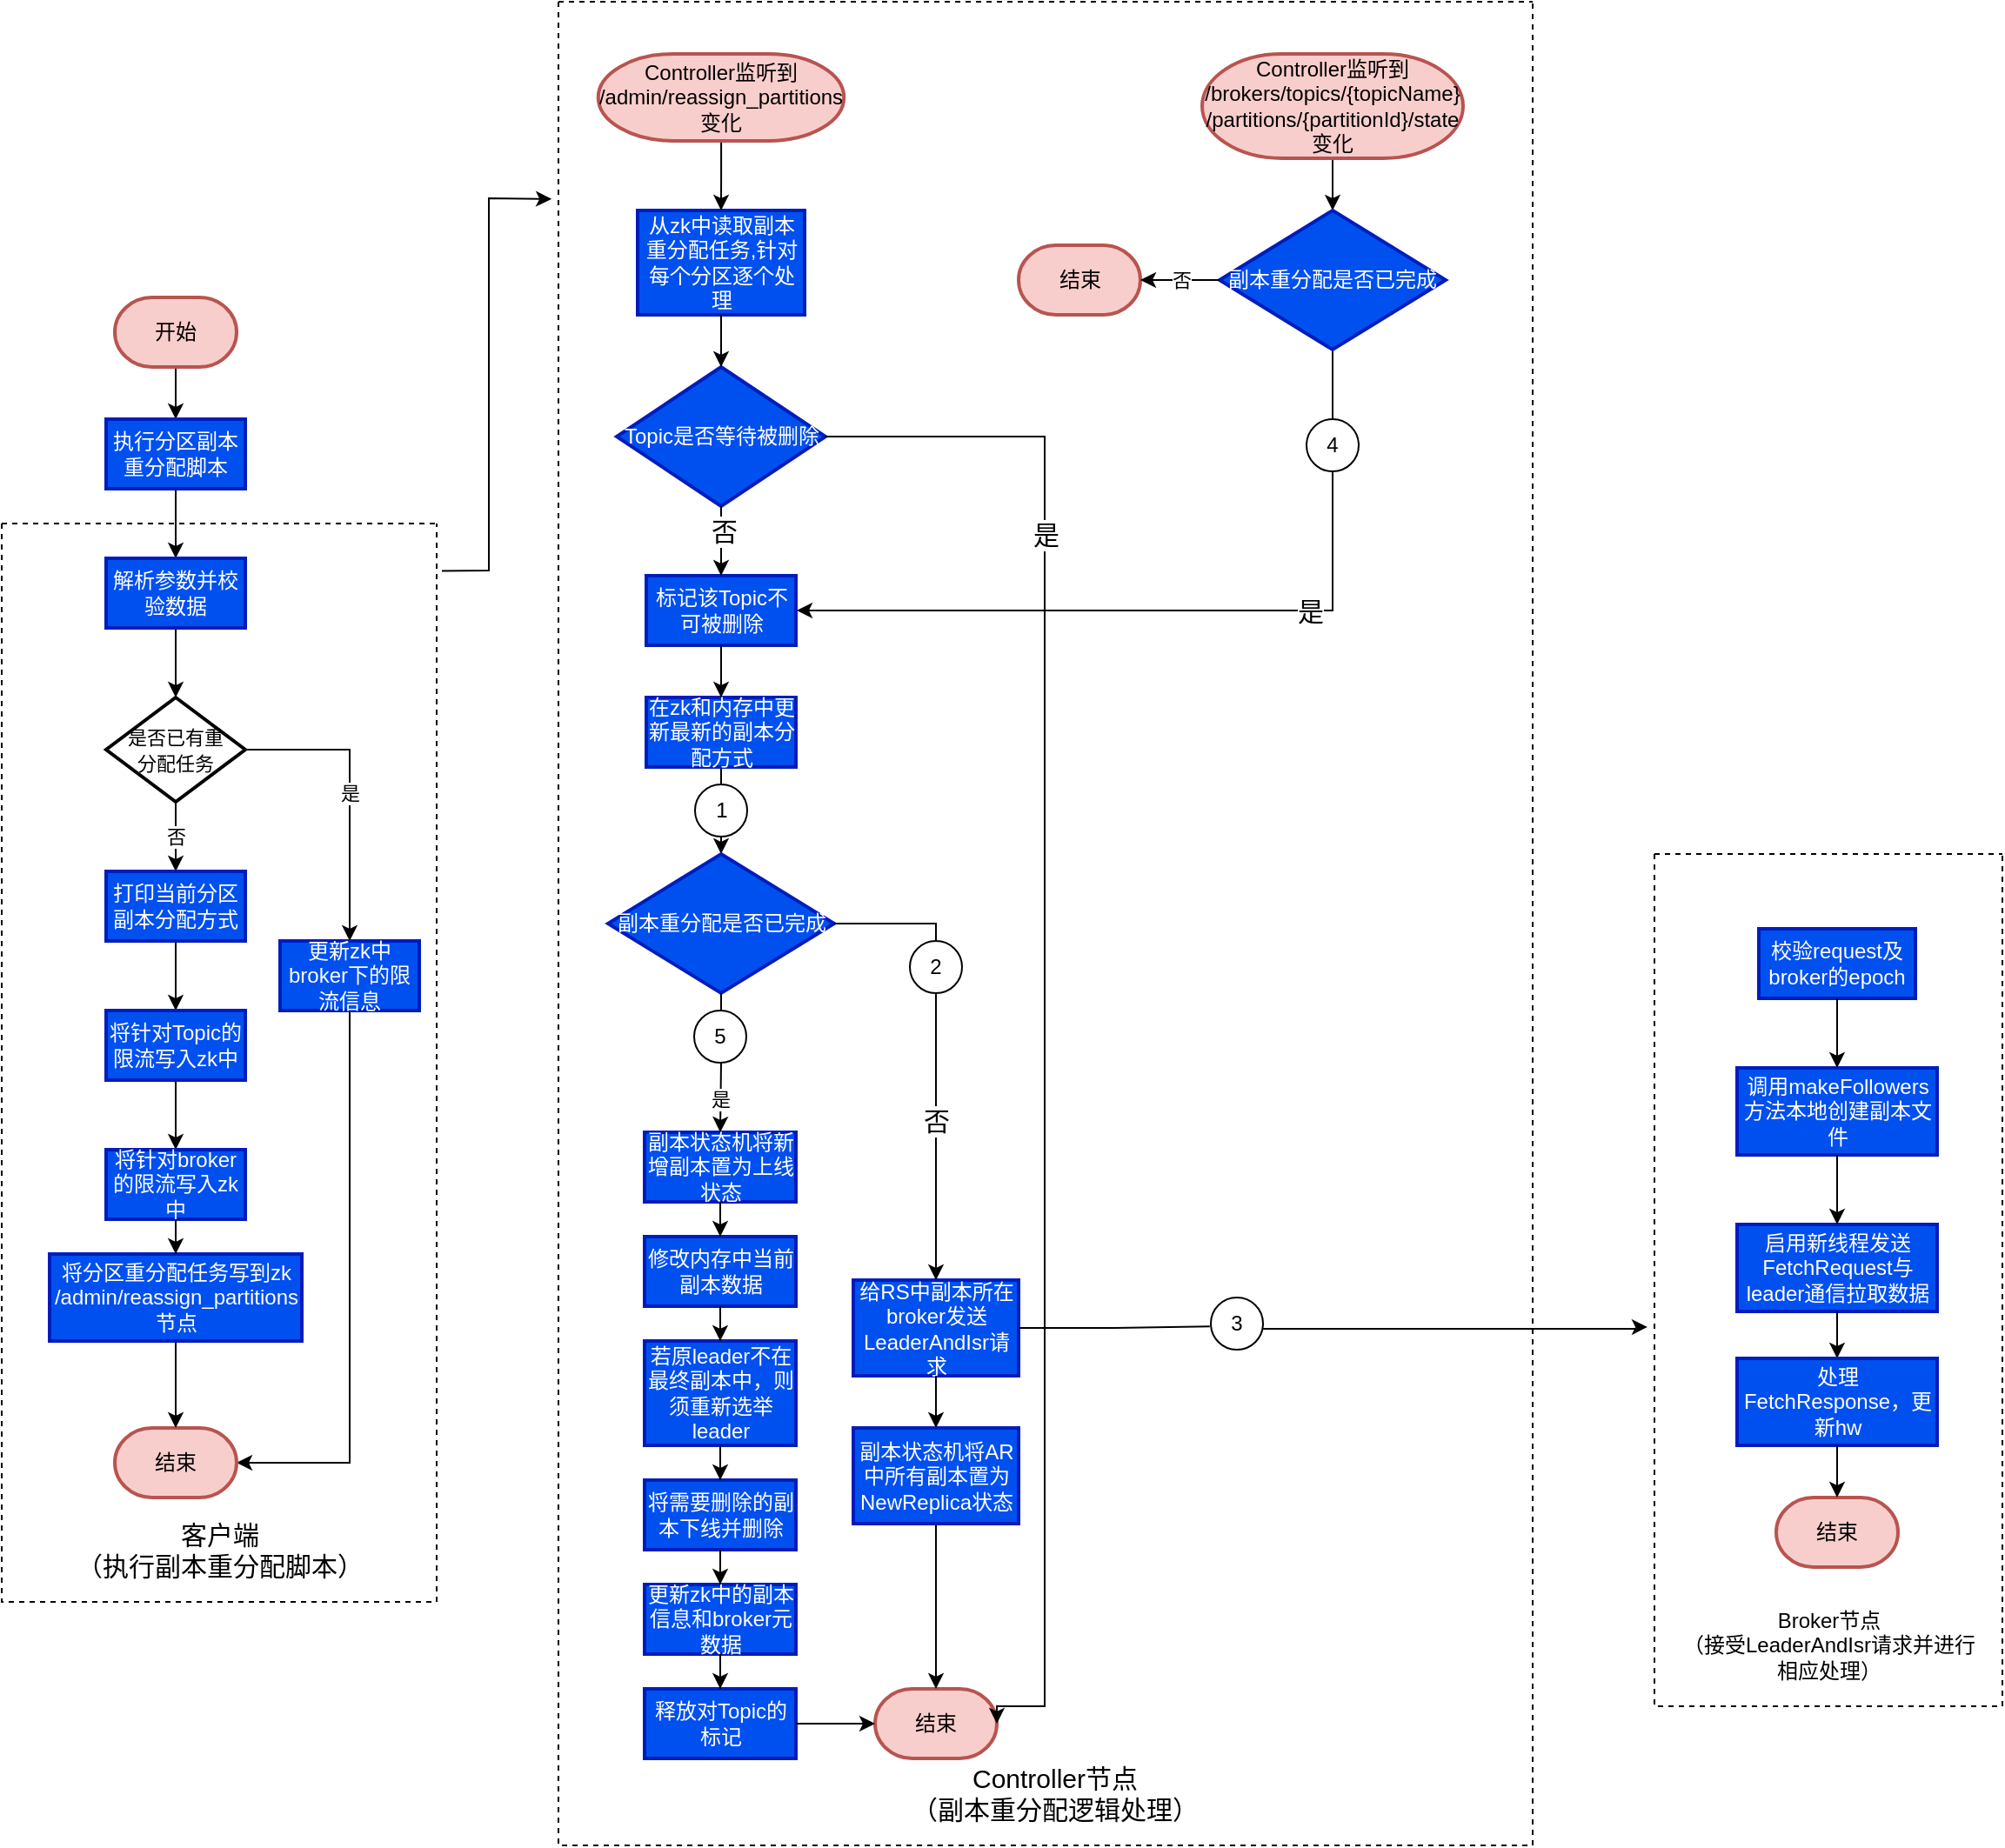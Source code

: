<mxfile version="16.5.6" type="github">
  <diagram id="SGd1aUE3qWEg3dzMmrBl" name="第 1 页">
    <mxGraphModel dx="1426" dy="1995" grid="1" gridSize="10" guides="1" tooltips="1" connect="1" arrows="1" fold="1" page="1" pageScale="1" pageWidth="827" pageHeight="1169" math="0" shadow="0">
      <root>
        <mxCell id="0" />
        <mxCell id="1" parent="0" />
        <mxCell id="pypAnUREyRbXbRG19NKG-3" value="" style="edgeStyle=orthogonalEdgeStyle;rounded=0;orthogonalLoop=1;jettySize=auto;html=1;" parent="1" source="pypAnUREyRbXbRG19NKG-1" target="pypAnUREyRbXbRG19NKG-2" edge="1">
          <mxGeometry relative="1" as="geometry" />
        </mxCell>
        <mxCell id="pypAnUREyRbXbRG19NKG-1" value="开始" style="strokeWidth=2;html=1;shape=mxgraph.flowchart.terminator;whiteSpace=wrap;fillColor=#f8cecc;strokeColor=#b85450;" parent="1" vertex="1">
          <mxGeometry x="85" y="20" width="70" height="40" as="geometry" />
        </mxCell>
        <mxCell id="pypAnUREyRbXbRG19NKG-5" value="" style="edgeStyle=orthogonalEdgeStyle;rounded=0;orthogonalLoop=1;jettySize=auto;html=1;" parent="1" source="pypAnUREyRbXbRG19NKG-2" target="pypAnUREyRbXbRG19NKG-4" edge="1">
          <mxGeometry relative="1" as="geometry" />
        </mxCell>
        <mxCell id="pypAnUREyRbXbRG19NKG-2" value="执行分区副本重分配脚本" style="whiteSpace=wrap;html=1;fillColor=#0050ef;strokeColor=#001DBC;strokeWidth=2;fontColor=#ffffff;" parent="1" vertex="1">
          <mxGeometry x="80" y="90" width="80" height="40" as="geometry" />
        </mxCell>
        <mxCell id="pypAnUREyRbXbRG19NKG-7" value="" style="edgeStyle=orthogonalEdgeStyle;rounded=0;orthogonalLoop=1;jettySize=auto;html=1;" parent="1" source="pypAnUREyRbXbRG19NKG-4" target="pypAnUREyRbXbRG19NKG-6" edge="1">
          <mxGeometry relative="1" as="geometry" />
        </mxCell>
        <mxCell id="pypAnUREyRbXbRG19NKG-4" value="解析参数并校验数据" style="whiteSpace=wrap;html=1;fillColor=#0050ef;strokeColor=#001DBC;strokeWidth=2;fontColor=#ffffff;" parent="1" vertex="1">
          <mxGeometry x="80" y="170" width="80" height="40" as="geometry" />
        </mxCell>
        <mxCell id="pypAnUREyRbXbRG19NKG-9" value="" style="edgeStyle=orthogonalEdgeStyle;rounded=0;orthogonalLoop=1;jettySize=auto;html=1;fontSize=11;" parent="1" source="pypAnUREyRbXbRG19NKG-6" target="pypAnUREyRbXbRG19NKG-8" edge="1">
          <mxGeometry relative="1" as="geometry" />
        </mxCell>
        <mxCell id="pypAnUREyRbXbRG19NKG-10" value="否" style="edgeLabel;html=1;align=center;verticalAlign=middle;resizable=0;points=[];fontSize=11;" parent="pypAnUREyRbXbRG19NKG-9" vertex="1" connectable="0">
          <mxGeometry x="0.36" y="1" relative="1" as="geometry">
            <mxPoint x="-1" y="-7" as="offset" />
          </mxGeometry>
        </mxCell>
        <mxCell id="pypAnUREyRbXbRG19NKG-12" value="是" style="edgeStyle=orthogonalEdgeStyle;rounded=0;orthogonalLoop=1;jettySize=auto;html=1;fontSize=11;" parent="1" source="pypAnUREyRbXbRG19NKG-6" target="pypAnUREyRbXbRG19NKG-11" edge="1">
          <mxGeometry relative="1" as="geometry" />
        </mxCell>
        <mxCell id="pypAnUREyRbXbRG19NKG-6" value="&lt;font style=&quot;font-size: 11px&quot;&gt;是否已有重&lt;br&gt;分配任务&lt;/font&gt;" style="rhombus;whiteSpace=wrap;html=1;strokeWidth=2;" parent="1" vertex="1">
          <mxGeometry x="80" y="250" width="80" height="60" as="geometry" />
        </mxCell>
        <mxCell id="pypAnUREyRbXbRG19NKG-14" value="" style="edgeStyle=orthogonalEdgeStyle;rounded=0;orthogonalLoop=1;jettySize=auto;html=1;fontSize=11;" parent="1" source="pypAnUREyRbXbRG19NKG-8" target="pypAnUREyRbXbRG19NKG-13" edge="1">
          <mxGeometry relative="1" as="geometry" />
        </mxCell>
        <mxCell id="pypAnUREyRbXbRG19NKG-8" value="打印当前分区副本分配方式" style="whiteSpace=wrap;html=1;strokeWidth=2;fillColor=#0050ef;fontColor=#ffffff;strokeColor=#001DBC;" parent="1" vertex="1">
          <mxGeometry x="80" y="350" width="80" height="40" as="geometry" />
        </mxCell>
        <mxCell id="pypAnUREyRbXbRG19NKG-24" value="" style="edgeStyle=orthogonalEdgeStyle;rounded=0;orthogonalLoop=1;jettySize=auto;html=1;fontSize=11;entryX=1;entryY=0.5;entryDx=0;entryDy=0;entryPerimeter=0;" parent="1" source="pypAnUREyRbXbRG19NKG-11" target="pypAnUREyRbXbRG19NKG-19" edge="1">
          <mxGeometry relative="1" as="geometry">
            <mxPoint x="160" y="530" as="targetPoint" />
            <Array as="points">
              <mxPoint x="220" y="690" />
            </Array>
          </mxGeometry>
        </mxCell>
        <mxCell id="pypAnUREyRbXbRG19NKG-11" value="更新zk中broker下的限流信息" style="whiteSpace=wrap;html=1;strokeWidth=2;fillColor=#0050ef;fontColor=#ffffff;strokeColor=#001DBC;" parent="1" vertex="1">
          <mxGeometry x="180" y="390" width="80" height="40" as="geometry" />
        </mxCell>
        <mxCell id="Vf_w9-UaPWHU4TDxyJZT-8" value="" style="edgeStyle=orthogonalEdgeStyle;rounded=0;orthogonalLoop=1;jettySize=auto;html=1;fontSize=15;" parent="1" source="pypAnUREyRbXbRG19NKG-13" target="Vf_w9-UaPWHU4TDxyJZT-7" edge="1">
          <mxGeometry relative="1" as="geometry" />
        </mxCell>
        <mxCell id="pypAnUREyRbXbRG19NKG-13" value="将针对Topic的限流写入zk中" style="whiteSpace=wrap;html=1;fillColor=#0050ef;strokeColor=#001DBC;fontColor=#ffffff;strokeWidth=2;" parent="1" vertex="1">
          <mxGeometry x="80" y="430" width="80" height="40" as="geometry" />
        </mxCell>
        <mxCell id="pypAnUREyRbXbRG19NKG-26" value="" style="swimlane;startSize=0;fontSize=11;fillColor=#007FFF;dashed=1;" parent="1" vertex="1">
          <mxGeometry x="20" y="150" width="250" height="620" as="geometry" />
        </mxCell>
        <mxCell id="pypAnUREyRbXbRG19NKG-29" value="&lt;font style=&quot;font-size: 15px&quot;&gt;客户端&lt;br&gt;（执行副本重分配脚本）&lt;/font&gt;" style="text;html=1;align=center;verticalAlign=middle;resizable=0;points=[];autosize=1;strokeColor=none;fillColor=none;fontSize=11;" parent="pypAnUREyRbXbRG19NKG-26" vertex="1">
          <mxGeometry x="35" y="570" width="180" height="40" as="geometry" />
        </mxCell>
        <mxCell id="pypAnUREyRbXbRG19NKG-19" value="结束" style="strokeWidth=2;html=1;shape=mxgraph.flowchart.terminator;whiteSpace=wrap;fillColor=#f8cecc;strokeColor=#b85450;" parent="pypAnUREyRbXbRG19NKG-26" vertex="1">
          <mxGeometry x="65" y="520" width="70" height="40" as="geometry" />
        </mxCell>
        <mxCell id="Vf_w9-UaPWHU4TDxyJZT-6" style="edgeStyle=orthogonalEdgeStyle;rounded=0;orthogonalLoop=1;jettySize=auto;html=1;exitX=0.5;exitY=1;exitDx=0;exitDy=0;exitPerimeter=0;fontSize=15;" parent="pypAnUREyRbXbRG19NKG-26" source="pypAnUREyRbXbRG19NKG-19" target="pypAnUREyRbXbRG19NKG-19" edge="1">
          <mxGeometry relative="1" as="geometry" />
        </mxCell>
        <mxCell id="Vf_w9-UaPWHU4TDxyJZT-7" value="将针对broker的限流写入zk中" style="whiteSpace=wrap;html=1;fillColor=#0050ef;strokeColor=#001DBC;fontColor=#ffffff;strokeWidth=2;" parent="pypAnUREyRbXbRG19NKG-26" vertex="1">
          <mxGeometry x="60" y="360" width="80" height="40" as="geometry" />
        </mxCell>
        <mxCell id="Vf_w9-UaPWHU4TDxyJZT-13" value="" style="edgeStyle=orthogonalEdgeStyle;rounded=0;orthogonalLoop=1;jettySize=auto;html=1;fontSize=15;" parent="pypAnUREyRbXbRG19NKG-26" source="Vf_w9-UaPWHU4TDxyJZT-10" target="pypAnUREyRbXbRG19NKG-19" edge="1">
          <mxGeometry relative="1" as="geometry" />
        </mxCell>
        <mxCell id="Vf_w9-UaPWHU4TDxyJZT-10" value="将分区重分配任务写到zk /admin/reassign_partitions节点" style="whiteSpace=wrap;html=1;fillColor=#0050ef;strokeColor=#001DBC;fontColor=#ffffff;strokeWidth=2;" parent="pypAnUREyRbXbRG19NKG-26" vertex="1">
          <mxGeometry x="27.5" y="420" width="145" height="50" as="geometry" />
        </mxCell>
        <mxCell id="Vf_w9-UaPWHU4TDxyJZT-11" value="" style="edgeStyle=orthogonalEdgeStyle;rounded=0;orthogonalLoop=1;jettySize=auto;html=1;fontSize=15;" parent="pypAnUREyRbXbRG19NKG-26" source="Vf_w9-UaPWHU4TDxyJZT-7" target="Vf_w9-UaPWHU4TDxyJZT-10" edge="1">
          <mxGeometry relative="1" as="geometry" />
        </mxCell>
        <mxCell id="N63IB5sTqFhrjtHg4DNX-46" value="" style="group" parent="1" vertex="1" connectable="0">
          <mxGeometry x="340" y="-150" width="620" height="1060" as="geometry" />
        </mxCell>
        <mxCell id="N63IB5sTqFhrjtHg4DNX-42" value="" style="group" parent="N63IB5sTqFhrjtHg4DNX-46" vertex="1" connectable="0">
          <mxGeometry x="21" y="20" width="289" height="980" as="geometry" />
        </mxCell>
        <mxCell id="Vf_w9-UaPWHU4TDxyJZT-5" value="从zk中读取副本重分配任务,针对每个分区逐个处理" style="whiteSpace=wrap;html=1;fillColor=#0050ef;strokeColor=#001DBC;strokeWidth=2;fontColor=#ffffff;container=0;" parent="N63IB5sTqFhrjtHg4DNX-42" vertex="1">
          <mxGeometry x="24.5" y="100" width="96" height="60" as="geometry" />
        </mxCell>
        <mxCell id="N63IB5sTqFhrjtHg4DNX-1" value="Topic是否等待被删除" style="rhombus;whiteSpace=wrap;html=1;fillColor=#0050ef;strokeColor=#001DBC;fontColor=#ffffff;strokeWidth=2;container=0;" parent="N63IB5sTqFhrjtHg4DNX-42" vertex="1">
          <mxGeometry x="12.5" y="190" width="120" height="80" as="geometry" />
        </mxCell>
        <mxCell id="N63IB5sTqFhrjtHg4DNX-2" value="" style="edgeStyle=orthogonalEdgeStyle;rounded=0;orthogonalLoop=1;jettySize=auto;html=1;fontSize=15;" parent="N63IB5sTqFhrjtHg4DNX-42" source="Vf_w9-UaPWHU4TDxyJZT-5" target="N63IB5sTqFhrjtHg4DNX-1" edge="1">
          <mxGeometry relative="1" as="geometry" />
        </mxCell>
        <mxCell id="N63IB5sTqFhrjtHg4DNX-3" value="标记该Topic不可被删除" style="whiteSpace=wrap;html=1;fillColor=#0050ef;strokeColor=#001DBC;fontColor=#ffffff;strokeWidth=2;container=0;" parent="N63IB5sTqFhrjtHg4DNX-42" vertex="1">
          <mxGeometry x="29.5" y="310" width="86" height="40" as="geometry" />
        </mxCell>
        <mxCell id="N63IB5sTqFhrjtHg4DNX-4" value="" style="edgeStyle=orthogonalEdgeStyle;rounded=0;orthogonalLoop=1;jettySize=auto;html=1;fontSize=15;" parent="N63IB5sTqFhrjtHg4DNX-42" source="N63IB5sTqFhrjtHg4DNX-1" target="N63IB5sTqFhrjtHg4DNX-3" edge="1">
          <mxGeometry relative="1" as="geometry" />
        </mxCell>
        <mxCell id="N63IB5sTqFhrjtHg4DNX-5" value="否" style="edgeLabel;html=1;align=center;verticalAlign=middle;resizable=0;points=[];fontSize=15;container=0;" parent="N63IB5sTqFhrjtHg4DNX-4" vertex="1" connectable="0">
          <mxGeometry x="-0.333" y="1" relative="1" as="geometry">
            <mxPoint as="offset" />
          </mxGeometry>
        </mxCell>
        <mxCell id="vXaG2HQsSLzCo1a9P5aB-3" value="" style="edgeStyle=orthogonalEdgeStyle;rounded=0;orthogonalLoop=1;jettySize=auto;html=1;" edge="1" parent="N63IB5sTqFhrjtHg4DNX-42" source="N63IB5sTqFhrjtHg4DNX-6" target="N63IB5sTqFhrjtHg4DNX-8">
          <mxGeometry relative="1" as="geometry" />
        </mxCell>
        <mxCell id="N63IB5sTqFhrjtHg4DNX-6" value="在zk和内存中更新最新的副本分配方式" style="whiteSpace=wrap;html=1;fillColor=#0050ef;strokeColor=#001DBC;fontColor=#ffffff;strokeWidth=2;container=0;" parent="N63IB5sTqFhrjtHg4DNX-42" vertex="1">
          <mxGeometry x="29.5" y="380" width="86" height="40" as="geometry" />
        </mxCell>
        <mxCell id="N63IB5sTqFhrjtHg4DNX-7" value="" style="edgeStyle=orthogonalEdgeStyle;rounded=0;orthogonalLoop=1;jettySize=auto;html=1;fontSize=15;" parent="N63IB5sTqFhrjtHg4DNX-42" source="N63IB5sTqFhrjtHg4DNX-3" target="N63IB5sTqFhrjtHg4DNX-6" edge="1">
          <mxGeometry relative="1" as="geometry" />
        </mxCell>
        <mxCell id="N63IB5sTqFhrjtHg4DNX-8" value="副本重分配是否已完成" style="rhombus;whiteSpace=wrap;html=1;fillColor=#0050ef;strokeColor=#001DBC;fontColor=#ffffff;strokeWidth=2;container=0;" parent="N63IB5sTqFhrjtHg4DNX-42" vertex="1">
          <mxGeometry x="7.5" y="470" width="130" height="80" as="geometry" />
        </mxCell>
        <mxCell id="N63IB5sTqFhrjtHg4DNX-16" value="修改内存中当前副本数据" style="whiteSpace=wrap;html=1;fillColor=#0050ef;strokeColor=#001DBC;fontColor=#ffffff;strokeWidth=2;container=0;" parent="N63IB5sTqFhrjtHg4DNX-42" vertex="1">
          <mxGeometry x="28.5" y="690" width="87" height="40" as="geometry" />
        </mxCell>
        <mxCell id="N63IB5sTqFhrjtHg4DNX-18" value="若原leader不在最终副本中，则须重新选举leader" style="whiteSpace=wrap;html=1;fillColor=#0050ef;strokeColor=#001DBC;fontColor=#ffffff;strokeWidth=2;container=0;" parent="N63IB5sTqFhrjtHg4DNX-42" vertex="1">
          <mxGeometry x="28.5" y="750" width="87" height="60" as="geometry" />
        </mxCell>
        <mxCell id="N63IB5sTqFhrjtHg4DNX-19" value="" style="edgeStyle=orthogonalEdgeStyle;rounded=0;orthogonalLoop=1;jettySize=auto;html=1;fontSize=15;" parent="N63IB5sTqFhrjtHg4DNX-42" source="N63IB5sTqFhrjtHg4DNX-16" target="N63IB5sTqFhrjtHg4DNX-18" edge="1">
          <mxGeometry relative="1" as="geometry" />
        </mxCell>
        <mxCell id="N63IB5sTqFhrjtHg4DNX-21" value="将需要删除的副本下线并删除" style="whiteSpace=wrap;html=1;fillColor=#0050ef;strokeColor=#001DBC;fontColor=#ffffff;strokeWidth=2;container=0;" parent="N63IB5sTqFhrjtHg4DNX-42" vertex="1">
          <mxGeometry x="28.5" y="830" width="87" height="40" as="geometry" />
        </mxCell>
        <mxCell id="N63IB5sTqFhrjtHg4DNX-22" value="" style="edgeStyle=orthogonalEdgeStyle;rounded=0;orthogonalLoop=1;jettySize=auto;html=1;fontSize=15;" parent="N63IB5sTqFhrjtHg4DNX-42" source="N63IB5sTqFhrjtHg4DNX-18" target="N63IB5sTqFhrjtHg4DNX-21" edge="1">
          <mxGeometry relative="1" as="geometry" />
        </mxCell>
        <mxCell id="N63IB5sTqFhrjtHg4DNX-23" value="更新zk中的副本信息和broker元数据" style="whiteSpace=wrap;html=1;fillColor=#0050ef;strokeColor=#001DBC;fontColor=#ffffff;strokeWidth=2;container=0;" parent="N63IB5sTqFhrjtHg4DNX-42" vertex="1">
          <mxGeometry x="28.5" y="890" width="87" height="40" as="geometry" />
        </mxCell>
        <mxCell id="N63IB5sTqFhrjtHg4DNX-24" value="" style="edgeStyle=orthogonalEdgeStyle;rounded=0;orthogonalLoop=1;jettySize=auto;html=1;fontSize=15;" parent="N63IB5sTqFhrjtHg4DNX-42" source="N63IB5sTqFhrjtHg4DNX-21" target="N63IB5sTqFhrjtHg4DNX-23" edge="1">
          <mxGeometry relative="1" as="geometry" />
        </mxCell>
        <mxCell id="N63IB5sTqFhrjtHg4DNX-25" value="释放对Topic的标记" style="whiteSpace=wrap;html=1;fillColor=#0050ef;strokeColor=#001DBC;fontColor=#ffffff;strokeWidth=2;container=0;" parent="N63IB5sTqFhrjtHg4DNX-42" vertex="1">
          <mxGeometry x="28.5" y="950" width="87" height="40" as="geometry" />
        </mxCell>
        <mxCell id="N63IB5sTqFhrjtHg4DNX-26" value="" style="edgeStyle=orthogonalEdgeStyle;rounded=0;orthogonalLoop=1;jettySize=auto;html=1;fontSize=15;" parent="N63IB5sTqFhrjtHg4DNX-42" source="N63IB5sTqFhrjtHg4DNX-23" target="N63IB5sTqFhrjtHg4DNX-25" edge="1">
          <mxGeometry relative="1" as="geometry" />
        </mxCell>
        <mxCell id="N63IB5sTqFhrjtHg4DNX-27" value="结束" style="strokeWidth=2;html=1;shape=mxgraph.flowchart.terminator;whiteSpace=wrap;fillColor=#f8cecc;strokeColor=#b85450;container=0;" parent="N63IB5sTqFhrjtHg4DNX-42" vertex="1">
          <mxGeometry x="161" y="950" width="70" height="40" as="geometry" />
        </mxCell>
        <mxCell id="N63IB5sTqFhrjtHg4DNX-38" value="" style="edgeStyle=orthogonalEdgeStyle;rounded=0;orthogonalLoop=1;jettySize=auto;html=1;fontSize=15;entryX=1;entryY=0.5;entryDx=0;entryDy=0;entryPerimeter=0;" parent="N63IB5sTqFhrjtHg4DNX-42" source="N63IB5sTqFhrjtHg4DNX-1" target="N63IB5sTqFhrjtHg4DNX-27" edge="1">
          <mxGeometry relative="1" as="geometry">
            <mxPoint x="258.5" y="960" as="targetPoint" />
            <Array as="points">
              <mxPoint x="258.5" y="230" />
              <mxPoint x="258.5" y="960" />
            </Array>
          </mxGeometry>
        </mxCell>
        <mxCell id="N63IB5sTqFhrjtHg4DNX-48" value="是" style="edgeLabel;html=1;align=center;verticalAlign=middle;resizable=0;points=[];fontSize=15;" parent="N63IB5sTqFhrjtHg4DNX-38" vertex="1" connectable="0">
          <mxGeometry x="-0.593" y="2" relative="1" as="geometry">
            <mxPoint x="-2" as="offset" />
          </mxGeometry>
        </mxCell>
        <mxCell id="N63IB5sTqFhrjtHg4DNX-30" value="" style="edgeStyle=orthogonalEdgeStyle;rounded=0;orthogonalLoop=1;jettySize=auto;html=1;fontSize=15;" parent="N63IB5sTqFhrjtHg4DNX-42" source="N63IB5sTqFhrjtHg4DNX-25" target="N63IB5sTqFhrjtHg4DNX-27" edge="1">
          <mxGeometry relative="1" as="geometry" />
        </mxCell>
        <mxCell id="N63IB5sTqFhrjtHg4DNX-31" value="给RS中副本所在broker发送LeaderAndIsr请求" style="whiteSpace=wrap;html=1;fillColor=#0050ef;strokeColor=#001DBC;fontColor=#ffffff;strokeWidth=2;container=0;" parent="N63IB5sTqFhrjtHg4DNX-42" vertex="1">
          <mxGeometry x="148.5" y="715" width="95" height="55" as="geometry" />
        </mxCell>
        <mxCell id="N63IB5sTqFhrjtHg4DNX-32" value="" style="edgeStyle=orthogonalEdgeStyle;rounded=0;orthogonalLoop=1;jettySize=auto;html=1;fontSize=15;" parent="N63IB5sTqFhrjtHg4DNX-42" source="N63IB5sTqFhrjtHg4DNX-8" target="N63IB5sTqFhrjtHg4DNX-31" edge="1">
          <mxGeometry relative="1" as="geometry" />
        </mxCell>
        <mxCell id="N63IB5sTqFhrjtHg4DNX-33" value="否" style="edgeLabel;html=1;align=center;verticalAlign=middle;resizable=0;points=[];fontSize=15;container=0;" parent="N63IB5sTqFhrjtHg4DNX-32" vertex="1" connectable="0">
          <mxGeometry x="0.298" y="3" relative="1" as="geometry">
            <mxPoint x="-3" as="offset" />
          </mxGeometry>
        </mxCell>
        <mxCell id="N63IB5sTqFhrjtHg4DNX-37" value="" style="edgeStyle=orthogonalEdgeStyle;rounded=0;orthogonalLoop=1;jettySize=auto;html=1;fontSize=15;entryX=0.5;entryY=0;entryDx=0;entryDy=0;entryPerimeter=0;" parent="N63IB5sTqFhrjtHg4DNX-42" source="N63IB5sTqFhrjtHg4DNX-34" target="N63IB5sTqFhrjtHg4DNX-27" edge="1">
          <mxGeometry relative="1" as="geometry">
            <mxPoint x="196" y="790" as="targetPoint" />
          </mxGeometry>
        </mxCell>
        <mxCell id="N63IB5sTqFhrjtHg4DNX-34" value="副本状态机将AR中所有副本置为NewReplica状态" style="whiteSpace=wrap;html=1;fillColor=#0050ef;strokeColor=#001DBC;fontColor=#ffffff;strokeWidth=2;container=0;" parent="N63IB5sTqFhrjtHg4DNX-42" vertex="1">
          <mxGeometry x="148.5" y="800" width="95" height="55" as="geometry" />
        </mxCell>
        <mxCell id="N63IB5sTqFhrjtHg4DNX-35" value="" style="edgeStyle=orthogonalEdgeStyle;rounded=0;orthogonalLoop=1;jettySize=auto;html=1;fontSize=15;" parent="N63IB5sTqFhrjtHg4DNX-42" source="N63IB5sTqFhrjtHg4DNX-31" target="N63IB5sTqFhrjtHg4DNX-34" edge="1">
          <mxGeometry relative="1" as="geometry" />
        </mxCell>
        <mxCell id="vXaG2HQsSLzCo1a9P5aB-1" value="" style="edgeStyle=orthogonalEdgeStyle;rounded=0;orthogonalLoop=1;jettySize=auto;html=1;" edge="1" parent="N63IB5sTqFhrjtHg4DNX-42" source="N63IB5sTqFhrjtHg4DNX-120" target="Vf_w9-UaPWHU4TDxyJZT-5">
          <mxGeometry relative="1" as="geometry" />
        </mxCell>
        <mxCell id="N63IB5sTqFhrjtHg4DNX-120" value="Controller监听到&lt;br&gt;/admin/reassign_partitions变化" style="strokeWidth=2;html=1;shape=mxgraph.flowchart.terminator;whiteSpace=wrap;fillColor=#f8cecc;strokeColor=#b85450;" parent="N63IB5sTqFhrjtHg4DNX-42" vertex="1">
          <mxGeometry x="1.87" y="10" width="141.25" height="50" as="geometry" />
        </mxCell>
        <mxCell id="N63IB5sTqFhrjtHg4DNX-134" value="结束" style="strokeWidth=2;html=1;shape=mxgraph.flowchart.terminator;whiteSpace=wrap;fillColor=#f8cecc;strokeColor=#b85450;" parent="N63IB5sTqFhrjtHg4DNX-42" vertex="1">
          <mxGeometry x="243.5" y="120" width="70" height="40" as="geometry" />
        </mxCell>
        <mxCell id="vXaG2HQsSLzCo1a9P5aB-30" value="1" style="ellipse;whiteSpace=wrap;html=1;aspect=fixed;" vertex="1" parent="N63IB5sTqFhrjtHg4DNX-42">
          <mxGeometry x="57.5" y="430" width="30" height="30" as="geometry" />
        </mxCell>
        <mxCell id="vXaG2HQsSLzCo1a9P5aB-31" value="2" style="ellipse;whiteSpace=wrap;html=1;aspect=fixed;" vertex="1" parent="N63IB5sTqFhrjtHg4DNX-42">
          <mxGeometry x="181" y="520" width="30" height="30" as="geometry" />
        </mxCell>
        <mxCell id="N63IB5sTqFhrjtHg4DNX-10" value="副本状态机将新增副本置为上线状态" style="whiteSpace=wrap;html=1;fillColor=#0050ef;strokeColor=#001DBC;fontColor=#ffffff;strokeWidth=2;container=0;" parent="N63IB5sTqFhrjtHg4DNX-42" vertex="1">
          <mxGeometry x="28.5" y="630" width="87" height="40" as="geometry" />
        </mxCell>
        <mxCell id="N63IB5sTqFhrjtHg4DNX-17" value="" style="edgeStyle=orthogonalEdgeStyle;rounded=0;orthogonalLoop=1;jettySize=auto;html=1;fontSize=15;" parent="N63IB5sTqFhrjtHg4DNX-42" source="N63IB5sTqFhrjtHg4DNX-10" target="N63IB5sTqFhrjtHg4DNX-16" edge="1">
          <mxGeometry relative="1" as="geometry" />
        </mxCell>
        <mxCell id="N63IB5sTqFhrjtHg4DNX-11" value="" style="edgeStyle=orthogonalEdgeStyle;rounded=0;orthogonalLoop=1;jettySize=auto;html=1;fontSize=15;" parent="N63IB5sTqFhrjtHg4DNX-42" source="N63IB5sTqFhrjtHg4DNX-8" target="N63IB5sTqFhrjtHg4DNX-10" edge="1">
          <mxGeometry relative="1" as="geometry" />
        </mxCell>
        <mxCell id="vXaG2HQsSLzCo1a9P5aB-18" value="是" style="edgeLabel;html=1;align=center;verticalAlign=middle;resizable=0;points=[];" vertex="1" connectable="0" parent="N63IB5sTqFhrjtHg4DNX-11">
          <mxGeometry x="0.2" relative="1" as="geometry">
            <mxPoint y="13" as="offset" />
          </mxGeometry>
        </mxCell>
        <mxCell id="vXaG2HQsSLzCo1a9P5aB-42" value="5" style="ellipse;whiteSpace=wrap;html=1;aspect=fixed;" vertex="1" parent="N63IB5sTqFhrjtHg4DNX-42">
          <mxGeometry x="57" y="560" width="30" height="30" as="geometry" />
        </mxCell>
        <mxCell id="N63IB5sTqFhrjtHg4DNX-43" value="" style="swimlane;startSize=0;dashed=1;fontSize=15;fillColor=#007FFF;" parent="N63IB5sTqFhrjtHg4DNX-46" vertex="1">
          <mxGeometry width="560" height="1060" as="geometry" />
        </mxCell>
        <mxCell id="N63IB5sTqFhrjtHg4DNX-125" value="" style="edgeStyle=orthogonalEdgeStyle;rounded=0;orthogonalLoop=1;jettySize=auto;html=1;fontSize=15;" parent="N63IB5sTqFhrjtHg4DNX-43" source="N63IB5sTqFhrjtHg4DNX-121" edge="1">
          <mxGeometry relative="1" as="geometry">
            <mxPoint x="445" y="120" as="targetPoint" />
          </mxGeometry>
        </mxCell>
        <mxCell id="N63IB5sTqFhrjtHg4DNX-121" value="Controller监听到&lt;br&gt;/brokers/topics/{topicName}&lt;br&gt;/partitions/{partitionId}/state变化" style="strokeWidth=2;html=1;shape=mxgraph.flowchart.terminator;whiteSpace=wrap;fillColor=#f8cecc;strokeColor=#b85450;" parent="N63IB5sTqFhrjtHg4DNX-43" vertex="1">
          <mxGeometry x="370" y="30" width="150" height="60" as="geometry" />
        </mxCell>
        <mxCell id="N63IB5sTqFhrjtHg4DNX-133" value="" style="edgeStyle=orthogonalEdgeStyle;rounded=0;orthogonalLoop=1;jettySize=auto;html=1;fontSize=15;" parent="N63IB5sTqFhrjtHg4DNX-43" source="N63IB5sTqFhrjtHg4DNX-126" edge="1">
          <mxGeometry relative="1" as="geometry">
            <mxPoint x="137" y="350" as="targetPoint" />
            <Array as="points">
              <mxPoint x="445" y="350" />
              <mxPoint x="137" y="350" />
            </Array>
          </mxGeometry>
        </mxCell>
        <mxCell id="N63IB5sTqFhrjtHg4DNX-135" value="是" style="edgeLabel;html=1;align=center;verticalAlign=middle;resizable=0;points=[];fontSize=15;" parent="N63IB5sTqFhrjtHg4DNX-133" vertex="1" connectable="0">
          <mxGeometry x="-0.289" relative="1" as="geometry">
            <mxPoint as="offset" />
          </mxGeometry>
        </mxCell>
        <mxCell id="N63IB5sTqFhrjtHg4DNX-126" value="副本重分配是否已完成" style="rhombus;whiteSpace=wrap;html=1;fillColor=#0050ef;strokeColor=#001DBC;fontColor=#ffffff;strokeWidth=2;container=0;" parent="N63IB5sTqFhrjtHg4DNX-43" vertex="1">
          <mxGeometry x="380" y="120" width="130" height="80" as="geometry" />
        </mxCell>
        <mxCell id="N63IB5sTqFhrjtHg4DNX-44" value="Controller节点&lt;br&gt;（副本重分配逻辑处理）" style="text;html=1;align=center;verticalAlign=middle;resizable=0;points=[];autosize=1;strokeColor=none;fillColor=none;fontSize=15;" parent="N63IB5sTqFhrjtHg4DNX-43" vertex="1">
          <mxGeometry x="195" y="1010" width="180" height="40" as="geometry" />
        </mxCell>
        <mxCell id="vXaG2HQsSLzCo1a9P5aB-37" value="4" style="ellipse;whiteSpace=wrap;html=1;aspect=fixed;" vertex="1" parent="N63IB5sTqFhrjtHg4DNX-43">
          <mxGeometry x="430" y="240" width="30" height="30" as="geometry" />
        </mxCell>
        <mxCell id="vXaG2HQsSLzCo1a9P5aB-21" value="" style="edgeStyle=orthogonalEdgeStyle;rounded=0;orthogonalLoop=1;jettySize=auto;html=1;" edge="1" parent="N63IB5sTqFhrjtHg4DNX-46" source="N63IB5sTqFhrjtHg4DNX-126" target="N63IB5sTqFhrjtHg4DNX-134">
          <mxGeometry relative="1" as="geometry" />
        </mxCell>
        <mxCell id="vXaG2HQsSLzCo1a9P5aB-22" value="否" style="edgeLabel;html=1;align=center;verticalAlign=middle;resizable=0;points=[];" vertex="1" connectable="0" parent="vXaG2HQsSLzCo1a9P5aB-21">
          <mxGeometry x="-0.033" relative="1" as="geometry">
            <mxPoint as="offset" />
          </mxGeometry>
        </mxCell>
        <mxCell id="N63IB5sTqFhrjtHg4DNX-47" value="" style="endArrow=classic;html=1;rounded=0;fontSize=15;exitX=1.012;exitY=0.044;exitDx=0;exitDy=0;exitPerimeter=0;entryX=-0.007;entryY=0.107;entryDx=0;entryDy=0;entryPerimeter=0;" parent="1" source="pypAnUREyRbXbRG19NKG-26" target="N63IB5sTqFhrjtHg4DNX-43" edge="1">
          <mxGeometry width="50" height="50" relative="1" as="geometry">
            <mxPoint x="320" y="220" as="sourcePoint" />
            <mxPoint x="370" y="170" as="targetPoint" />
            <Array as="points">
              <mxPoint x="300" y="177" />
              <mxPoint x="300" y="-37" />
            </Array>
          </mxGeometry>
        </mxCell>
        <mxCell id="zOlwQTdn3VEQp71eWbMR-3" value="" style="group" parent="1" vertex="1" connectable="0">
          <mxGeometry x="1017.5" y="40" width="152.5" height="690" as="geometry" />
        </mxCell>
        <mxCell id="vXaG2HQsSLzCo1a9P5aB-29" value="" style="group" vertex="1" connectable="0" parent="zOlwQTdn3VEQp71eWbMR-3">
          <mxGeometry x="-47.5" y="300" width="200" height="490" as="geometry" />
        </mxCell>
        <mxCell id="N63IB5sTqFhrjtHg4DNX-136" value="校验request及broker的epoch" style="whiteSpace=wrap;html=1;fillColor=#0050ef;strokeColor=#001DBC;strokeWidth=2;fontColor=#ffffff;container=0;" parent="vXaG2HQsSLzCo1a9P5aB-29" vertex="1">
          <mxGeometry x="60" y="43" width="90" height="40" as="geometry" />
        </mxCell>
        <mxCell id="N63IB5sTqFhrjtHg4DNX-137" value="调用makeFollowers方法本地创建副本文件" style="whiteSpace=wrap;html=1;fillColor=#0050ef;strokeColor=#001DBC;fontColor=#ffffff;strokeWidth=2;container=0;" parent="vXaG2HQsSLzCo1a9P5aB-29" vertex="1">
          <mxGeometry x="47.5" y="123" width="115" height="50" as="geometry" />
        </mxCell>
        <mxCell id="N63IB5sTqFhrjtHg4DNX-138" value="" style="edgeStyle=orthogonalEdgeStyle;rounded=0;orthogonalLoop=1;jettySize=auto;html=1;fontSize=15;" parent="vXaG2HQsSLzCo1a9P5aB-29" source="N63IB5sTqFhrjtHg4DNX-136" target="N63IB5sTqFhrjtHg4DNX-137" edge="1">
          <mxGeometry relative="1" as="geometry" />
        </mxCell>
        <mxCell id="zOlwQTdn3VEQp71eWbMR-1" value="启用新线程发送FetchRequest与leader通信拉取数据" style="whiteSpace=wrap;html=1;fillColor=#0050ef;strokeColor=#001DBC;fontColor=#ffffff;strokeWidth=2;container=0;" parent="vXaG2HQsSLzCo1a9P5aB-29" vertex="1">
          <mxGeometry x="47.5" y="213" width="115" height="50" as="geometry" />
        </mxCell>
        <mxCell id="zOlwQTdn3VEQp71eWbMR-2" value="" style="edgeStyle=orthogonalEdgeStyle;rounded=0;orthogonalLoop=1;jettySize=auto;html=1;" parent="vXaG2HQsSLzCo1a9P5aB-29" source="N63IB5sTqFhrjtHg4DNX-137" target="zOlwQTdn3VEQp71eWbMR-1" edge="1">
          <mxGeometry relative="1" as="geometry" />
        </mxCell>
        <mxCell id="zOlwQTdn3VEQp71eWbMR-6" value="" style="swimlane;startSize=0;dashed=1;container=0;" parent="vXaG2HQsSLzCo1a9P5aB-29" vertex="1">
          <mxGeometry width="200" height="490" as="geometry" />
        </mxCell>
        <mxCell id="zOlwQTdn3VEQp71eWbMR-16" value="" style="edgeStyle=orthogonalEdgeStyle;rounded=0;orthogonalLoop=1;jettySize=auto;html=1;" parent="vXaG2HQsSLzCo1a9P5aB-29" source="zOlwQTdn3VEQp71eWbMR-1" target="zOlwQTdn3VEQp71eWbMR-15" edge="1">
          <mxGeometry relative="1" as="geometry" />
        </mxCell>
        <mxCell id="zOlwQTdn3VEQp71eWbMR-7" value="Broker节点&lt;br&gt;（接受LeaderAndIsr请求并进行&lt;br&gt;相应处理）" style="text;html=1;align=center;verticalAlign=middle;resizable=0;points=[];autosize=1;strokeColor=none;fillColor=none;container=0;" parent="vXaG2HQsSLzCo1a9P5aB-29" vertex="1">
          <mxGeometry x="10" y="430" width="180" height="50" as="geometry" />
        </mxCell>
        <mxCell id="zOlwQTdn3VEQp71eWbMR-15" value="处理FetchResponse，更新hw" style="whiteSpace=wrap;html=1;fillColor=#0050ef;strokeColor=#001DBC;fontColor=#ffffff;strokeWidth=2;container=0;" parent="vXaG2HQsSLzCo1a9P5aB-29" vertex="1">
          <mxGeometry x="47.5" y="290" width="115" height="50" as="geometry" />
        </mxCell>
        <mxCell id="zOlwQTdn3VEQp71eWbMR-17" value="结束" style="strokeWidth=2;html=1;shape=mxgraph.flowchart.terminator;whiteSpace=wrap;fillColor=#f8cecc;strokeColor=#b85450;container=0;" parent="vXaG2HQsSLzCo1a9P5aB-29" vertex="1">
          <mxGeometry x="70" y="370" width="70" height="40" as="geometry" />
        </mxCell>
        <mxCell id="zOlwQTdn3VEQp71eWbMR-18" value="" style="edgeStyle=orthogonalEdgeStyle;rounded=0;orthogonalLoop=1;jettySize=auto;html=1;" parent="vXaG2HQsSLzCo1a9P5aB-29" source="zOlwQTdn3VEQp71eWbMR-15" target="zOlwQTdn3VEQp71eWbMR-17" edge="1">
          <mxGeometry relative="1" as="geometry" />
        </mxCell>
        <mxCell id="vXaG2HQsSLzCo1a9P5aB-27" value="" style="edgeStyle=orthogonalEdgeStyle;rounded=0;orthogonalLoop=1;jettySize=auto;html=1;entryX=-0.02;entryY=0.555;entryDx=0;entryDy=0;entryPerimeter=0;startArrow=none;" edge="1" parent="1" source="vXaG2HQsSLzCo1a9P5aB-35" target="zOlwQTdn3VEQp71eWbMR-6">
          <mxGeometry relative="1" as="geometry">
            <mxPoint x="960" y="613" as="targetPoint" />
            <Array as="points">
              <mxPoint x="960" y="613" />
            </Array>
          </mxGeometry>
        </mxCell>
        <mxCell id="vXaG2HQsSLzCo1a9P5aB-35" value="3" style="ellipse;whiteSpace=wrap;html=1;aspect=fixed;" vertex="1" parent="1">
          <mxGeometry x="715" y="595" width="30" height="30" as="geometry" />
        </mxCell>
        <mxCell id="vXaG2HQsSLzCo1a9P5aB-36" value="" style="edgeStyle=orthogonalEdgeStyle;rounded=0;orthogonalLoop=1;jettySize=auto;html=1;entryX=-0.02;entryY=0.555;entryDx=0;entryDy=0;entryPerimeter=0;endArrow=none;" edge="1" parent="1" source="N63IB5sTqFhrjtHg4DNX-31" target="vXaG2HQsSLzCo1a9P5aB-35">
          <mxGeometry relative="1" as="geometry">
            <mxPoint x="966" y="611.95" as="targetPoint" />
            <mxPoint x="604.5" y="612" as="sourcePoint" />
            <Array as="points" />
          </mxGeometry>
        </mxCell>
      </root>
    </mxGraphModel>
  </diagram>
</mxfile>
